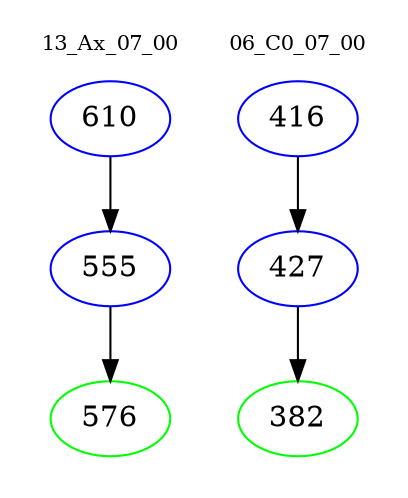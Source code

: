 digraph{
subgraph cluster_0 {
color = white
label = "13_Ax_07_00";
fontsize=10;
T0_610 [label="610", color="blue"]
T0_610 -> T0_555 [color="black"]
T0_555 [label="555", color="blue"]
T0_555 -> T0_576 [color="black"]
T0_576 [label="576", color="green"]
}
subgraph cluster_1 {
color = white
label = "06_C0_07_00";
fontsize=10;
T1_416 [label="416", color="blue"]
T1_416 -> T1_427 [color="black"]
T1_427 [label="427", color="blue"]
T1_427 -> T1_382 [color="black"]
T1_382 [label="382", color="green"]
}
}
